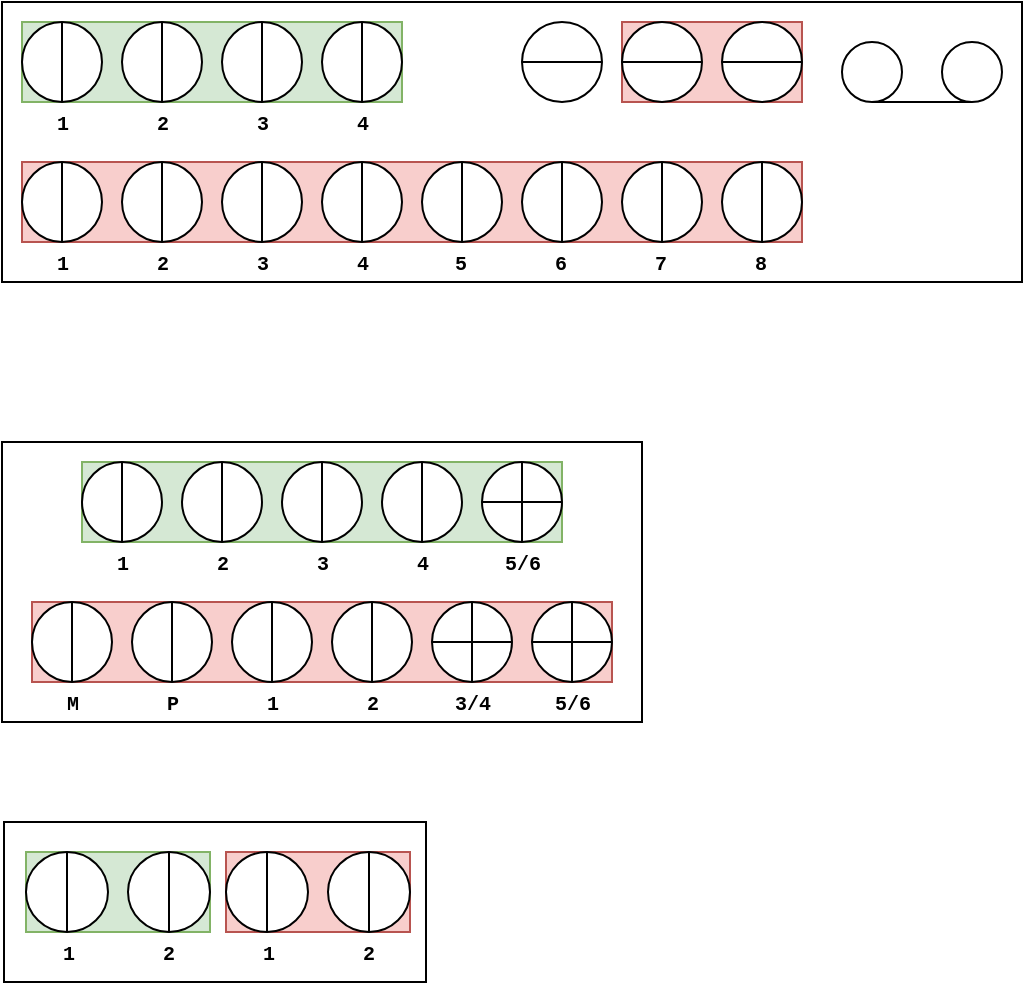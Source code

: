 <mxfile version="13.7.9" type="github">
  <diagram id="T0rFNiq_OgX8usC7l5FM" name="Page-1">
    <mxGraphModel dx="731" dy="662" grid="1" gridSize="10" guides="1" tooltips="1" connect="1" arrows="1" fold="1" page="1" pageScale="1" pageWidth="827" pageHeight="1169" math="0" shadow="0">
      <root>
        <mxCell id="0" />
        <mxCell id="1" parent="0" />
        <mxCell id="CBdwzcLFtsrTOGJNhiNT-50" value="" style="group" vertex="1" connectable="0" parent="1">
          <mxGeometry x="159" y="80" width="510" height="140" as="geometry" />
        </mxCell>
        <mxCell id="CBdwzcLFtsrTOGJNhiNT-32" value="" style="rounded=0;whiteSpace=wrap;html=1;" vertex="1" parent="CBdwzcLFtsrTOGJNhiNT-50">
          <mxGeometry width="510" height="140" as="geometry" />
        </mxCell>
        <mxCell id="CBdwzcLFtsrTOGJNhiNT-49" value="" style="group" vertex="1" connectable="0" parent="CBdwzcLFtsrTOGJNhiNT-50">
          <mxGeometry x="10" y="10" width="490" height="130" as="geometry" />
        </mxCell>
        <mxCell id="CBdwzcLFtsrTOGJNhiNT-25" value="" style="group" vertex="1" connectable="0" parent="CBdwzcLFtsrTOGJNhiNT-49">
          <mxGeometry x="410" y="10" width="80" height="30" as="geometry" />
        </mxCell>
        <mxCell id="CBdwzcLFtsrTOGJNhiNT-22" value="" style="shape=tapeData;whiteSpace=wrap;html=1;perimeter=ellipsePerimeter;" vertex="1" parent="CBdwzcLFtsrTOGJNhiNT-25">
          <mxGeometry width="30" height="30" as="geometry" />
        </mxCell>
        <mxCell id="CBdwzcLFtsrTOGJNhiNT-23" value="" style="shape=tapeData;whiteSpace=wrap;html=1;perimeter=ellipsePerimeter;flipH=1;" vertex="1" parent="CBdwzcLFtsrTOGJNhiNT-25">
          <mxGeometry x="50" width="30" height="30" as="geometry" />
        </mxCell>
        <mxCell id="CBdwzcLFtsrTOGJNhiNT-24" value="" style="endArrow=none;html=1;exitX=0.5;exitY=1;exitDx=0;exitDy=0;entryX=0.5;entryY=1;entryDx=0;entryDy=0;" edge="1" parent="CBdwzcLFtsrTOGJNhiNT-25" source="CBdwzcLFtsrTOGJNhiNT-22" target="CBdwzcLFtsrTOGJNhiNT-23">
          <mxGeometry width="50" height="50" relative="1" as="geometry">
            <mxPoint x="20" y="90" as="sourcePoint" />
            <mxPoint x="230" y="40" as="targetPoint" />
          </mxGeometry>
        </mxCell>
        <mxCell id="CBdwzcLFtsrTOGJNhiNT-16" value="" style="shape=lineEllipse;line=horizontal;perimeter=ellipsePerimeter;whiteSpace=wrap;html=1;backgroundOutline=1;" vertex="1" parent="CBdwzcLFtsrTOGJNhiNT-49">
          <mxGeometry x="250" width="40" height="40" as="geometry" />
        </mxCell>
        <mxCell id="CBdwzcLFtsrTOGJNhiNT-19" value="" style="group;fillColor=#f8cecc;strokeColor=#b85450;" vertex="1" connectable="0" parent="CBdwzcLFtsrTOGJNhiNT-49">
          <mxGeometry x="300" width="90" height="40" as="geometry" />
        </mxCell>
        <mxCell id="CBdwzcLFtsrTOGJNhiNT-13" value="" style="shape=lineEllipse;line=horizontal;perimeter=ellipsePerimeter;whiteSpace=wrap;html=1;backgroundOutline=1;" vertex="1" parent="CBdwzcLFtsrTOGJNhiNT-19">
          <mxGeometry x="50" width="40" height="40" as="geometry" />
        </mxCell>
        <mxCell id="CBdwzcLFtsrTOGJNhiNT-15" value="" style="shape=lineEllipse;line=horizontal;perimeter=ellipsePerimeter;whiteSpace=wrap;html=1;backgroundOutline=1;" vertex="1" parent="CBdwzcLFtsrTOGJNhiNT-19">
          <mxGeometry width="40" height="40" as="geometry" />
        </mxCell>
        <mxCell id="CBdwzcLFtsrTOGJNhiNT-47" value="" style="group" vertex="1" connectable="0" parent="CBdwzcLFtsrTOGJNhiNT-49">
          <mxGeometry width="190" height="60" as="geometry" />
        </mxCell>
        <mxCell id="CBdwzcLFtsrTOGJNhiNT-35" value="&lt;font style=&quot;font-size: 10px&quot; face=&quot;Courier New&quot;&gt;&lt;b&gt;1&lt;/b&gt;&lt;/font&gt;" style="text;html=1;resizable=0;autosize=1;align=center;verticalAlign=middle;points=[];fillColor=none;strokeColor=none;rounded=0;" vertex="1" parent="CBdwzcLFtsrTOGJNhiNT-47">
          <mxGeometry x="10" y="40" width="20" height="20" as="geometry" />
        </mxCell>
        <mxCell id="CBdwzcLFtsrTOGJNhiNT-20" value="" style="group;fillColor=#d5e8d4;strokeColor=#82b366;" vertex="1" connectable="0" parent="CBdwzcLFtsrTOGJNhiNT-47">
          <mxGeometry width="190" height="40" as="geometry" />
        </mxCell>
        <mxCell id="CBdwzcLFtsrTOGJNhiNT-10" value="" style="shape=lineEllipse;line=vertical;perimeter=ellipsePerimeter;whiteSpace=wrap;html=1;backgroundOutline=1;" vertex="1" parent="CBdwzcLFtsrTOGJNhiNT-20">
          <mxGeometry width="40" height="40" as="geometry" />
        </mxCell>
        <mxCell id="CBdwzcLFtsrTOGJNhiNT-11" value="" style="shape=lineEllipse;line=vertical;perimeter=ellipsePerimeter;whiteSpace=wrap;html=1;backgroundOutline=1;" vertex="1" parent="CBdwzcLFtsrTOGJNhiNT-20">
          <mxGeometry x="50" width="40" height="40" as="geometry" />
        </mxCell>
        <mxCell id="CBdwzcLFtsrTOGJNhiNT-12" value="" style="shape=lineEllipse;line=vertical;perimeter=ellipsePerimeter;whiteSpace=wrap;html=1;backgroundOutline=1;" vertex="1" parent="CBdwzcLFtsrTOGJNhiNT-20">
          <mxGeometry x="100" width="40" height="40" as="geometry" />
        </mxCell>
        <mxCell id="CBdwzcLFtsrTOGJNhiNT-14" value="" style="shape=lineEllipse;line=vertical;perimeter=ellipsePerimeter;whiteSpace=wrap;html=1;backgroundOutline=1;" vertex="1" parent="CBdwzcLFtsrTOGJNhiNT-20">
          <mxGeometry x="150" width="40" height="40" as="geometry" />
        </mxCell>
        <mxCell id="CBdwzcLFtsrTOGJNhiNT-36" value="&lt;font style=&quot;font-size: 10px&quot; face=&quot;Courier New&quot;&gt;&lt;b&gt;2&lt;/b&gt;&lt;/font&gt;" style="text;html=1;resizable=0;autosize=1;align=center;verticalAlign=middle;points=[];fillColor=none;strokeColor=none;rounded=0;" vertex="1" parent="CBdwzcLFtsrTOGJNhiNT-47">
          <mxGeometry x="60" y="40" width="20" height="20" as="geometry" />
        </mxCell>
        <mxCell id="CBdwzcLFtsrTOGJNhiNT-37" value="&lt;font style=&quot;font-size: 10px&quot;&gt;&lt;b&gt;&lt;font style=&quot;font-size: 10px&quot; face=&quot;Courier New&quot;&gt;3&lt;/font&gt;&lt;/b&gt;&lt;/font&gt;" style="text;html=1;resizable=0;autosize=1;align=center;verticalAlign=middle;points=[];fillColor=none;strokeColor=none;rounded=0;" vertex="1" parent="CBdwzcLFtsrTOGJNhiNT-47">
          <mxGeometry x="110" y="40" width="20" height="20" as="geometry" />
        </mxCell>
        <mxCell id="CBdwzcLFtsrTOGJNhiNT-38" value="&lt;font style=&quot;font-size: 10px&quot; face=&quot;Courier New&quot;&gt;&lt;b&gt;4&lt;/b&gt;&lt;/font&gt;" style="text;html=1;resizable=0;autosize=1;align=center;verticalAlign=middle;points=[];fillColor=none;strokeColor=none;rounded=0;" vertex="1" parent="CBdwzcLFtsrTOGJNhiNT-47">
          <mxGeometry x="160" y="40" width="20" height="20" as="geometry" />
        </mxCell>
        <mxCell id="CBdwzcLFtsrTOGJNhiNT-48" value="" style="group" vertex="1" connectable="0" parent="CBdwzcLFtsrTOGJNhiNT-49">
          <mxGeometry y="70" width="390" height="60" as="geometry" />
        </mxCell>
        <mxCell id="CBdwzcLFtsrTOGJNhiNT-18" value="" style="group;fillColor=#f8cecc;strokeColor=#b85450;" vertex="1" connectable="0" parent="CBdwzcLFtsrTOGJNhiNT-48">
          <mxGeometry width="390" height="40" as="geometry" />
        </mxCell>
        <mxCell id="CBdwzcLFtsrTOGJNhiNT-1" value="" style="shape=lineEllipse;line=vertical;perimeter=ellipsePerimeter;whiteSpace=wrap;html=1;backgroundOutline=1;" vertex="1" parent="CBdwzcLFtsrTOGJNhiNT-18">
          <mxGeometry width="40" height="40" as="geometry" />
        </mxCell>
        <mxCell id="CBdwzcLFtsrTOGJNhiNT-2" value="" style="shape=lineEllipse;line=vertical;perimeter=ellipsePerimeter;whiteSpace=wrap;html=1;backgroundOutline=1;" vertex="1" parent="CBdwzcLFtsrTOGJNhiNT-18">
          <mxGeometry x="50" width="40" height="40" as="geometry" />
        </mxCell>
        <mxCell id="CBdwzcLFtsrTOGJNhiNT-3" value="" style="shape=lineEllipse;line=vertical;perimeter=ellipsePerimeter;whiteSpace=wrap;html=1;backgroundOutline=1;" vertex="1" parent="CBdwzcLFtsrTOGJNhiNT-18">
          <mxGeometry x="100" width="40" height="40" as="geometry" />
        </mxCell>
        <mxCell id="CBdwzcLFtsrTOGJNhiNT-4" value="" style="shape=lineEllipse;line=vertical;perimeter=ellipsePerimeter;whiteSpace=wrap;html=1;backgroundOutline=1;" vertex="1" parent="CBdwzcLFtsrTOGJNhiNT-18">
          <mxGeometry x="350" width="40" height="40" as="geometry" />
        </mxCell>
        <mxCell id="CBdwzcLFtsrTOGJNhiNT-5" value="" style="shape=lineEllipse;line=vertical;perimeter=ellipsePerimeter;whiteSpace=wrap;html=1;backgroundOutline=1;" vertex="1" parent="CBdwzcLFtsrTOGJNhiNT-18">
          <mxGeometry x="150" width="40" height="40" as="geometry" />
        </mxCell>
        <mxCell id="CBdwzcLFtsrTOGJNhiNT-6" value="" style="shape=lineEllipse;line=vertical;perimeter=ellipsePerimeter;whiteSpace=wrap;html=1;backgroundOutline=1;" vertex="1" parent="CBdwzcLFtsrTOGJNhiNT-18">
          <mxGeometry x="300" width="40" height="40" as="geometry" />
        </mxCell>
        <mxCell id="CBdwzcLFtsrTOGJNhiNT-7" value="" style="shape=lineEllipse;line=vertical;perimeter=ellipsePerimeter;whiteSpace=wrap;html=1;backgroundOutline=1;" vertex="1" parent="CBdwzcLFtsrTOGJNhiNT-18">
          <mxGeometry x="250" width="40" height="40" as="geometry" />
        </mxCell>
        <mxCell id="CBdwzcLFtsrTOGJNhiNT-8" value="" style="shape=lineEllipse;line=vertical;perimeter=ellipsePerimeter;whiteSpace=wrap;html=1;backgroundOutline=1;" vertex="1" parent="CBdwzcLFtsrTOGJNhiNT-18">
          <mxGeometry x="200" width="40" height="40" as="geometry" />
        </mxCell>
        <mxCell id="CBdwzcLFtsrTOGJNhiNT-39" value="&lt;font style=&quot;font-size: 10px&quot; face=&quot;Courier New&quot;&gt;&lt;b&gt;1&lt;/b&gt;&lt;/font&gt;" style="text;html=1;resizable=0;autosize=1;align=center;verticalAlign=middle;points=[];fillColor=none;strokeColor=none;rounded=0;" vertex="1" parent="CBdwzcLFtsrTOGJNhiNT-48">
          <mxGeometry x="10" y="40" width="20" height="20" as="geometry" />
        </mxCell>
        <mxCell id="CBdwzcLFtsrTOGJNhiNT-40" value="&lt;font style=&quot;font-size: 10px&quot; face=&quot;Courier New&quot;&gt;&lt;b&gt;2&lt;/b&gt;&lt;/font&gt;" style="text;html=1;resizable=0;autosize=1;align=center;verticalAlign=middle;points=[];fillColor=none;strokeColor=none;rounded=0;" vertex="1" parent="CBdwzcLFtsrTOGJNhiNT-48">
          <mxGeometry x="60" y="40" width="20" height="20" as="geometry" />
        </mxCell>
        <mxCell id="CBdwzcLFtsrTOGJNhiNT-41" value="&lt;font style=&quot;font-size: 10px&quot;&gt;&lt;b&gt;&lt;font style=&quot;font-size: 10px&quot; face=&quot;Courier New&quot;&gt;3&lt;/font&gt;&lt;/b&gt;&lt;/font&gt;" style="text;html=1;resizable=0;autosize=1;align=center;verticalAlign=middle;points=[];fillColor=none;strokeColor=none;rounded=0;" vertex="1" parent="CBdwzcLFtsrTOGJNhiNT-48">
          <mxGeometry x="110" y="40" width="20" height="20" as="geometry" />
        </mxCell>
        <mxCell id="CBdwzcLFtsrTOGJNhiNT-42" value="&lt;font style=&quot;font-size: 10px&quot; face=&quot;Courier New&quot;&gt;&lt;b&gt;4&lt;/b&gt;&lt;/font&gt;" style="text;html=1;resizable=0;autosize=1;align=center;verticalAlign=middle;points=[];fillColor=none;strokeColor=none;rounded=0;" vertex="1" parent="CBdwzcLFtsrTOGJNhiNT-48">
          <mxGeometry x="160" y="40" width="20" height="20" as="geometry" />
        </mxCell>
        <mxCell id="CBdwzcLFtsrTOGJNhiNT-43" value="&lt;font style=&quot;font-size: 10px&quot; face=&quot;Courier New&quot;&gt;&lt;b&gt;&lt;font style=&quot;font-size: 10px&quot;&gt;5&lt;/font&gt;&lt;/b&gt;&lt;/font&gt;" style="text;html=1;resizable=0;autosize=1;align=center;verticalAlign=middle;points=[];fillColor=none;strokeColor=none;rounded=0;" vertex="1" parent="CBdwzcLFtsrTOGJNhiNT-48">
          <mxGeometry x="209" y="40" width="20" height="20" as="geometry" />
        </mxCell>
        <mxCell id="CBdwzcLFtsrTOGJNhiNT-44" value="&lt;font style=&quot;font-size: 10px&quot; face=&quot;Courier New&quot;&gt;&lt;b&gt;6&lt;/b&gt;&lt;/font&gt;" style="text;html=1;resizable=0;autosize=1;align=center;verticalAlign=middle;points=[];fillColor=none;strokeColor=none;rounded=0;" vertex="1" parent="CBdwzcLFtsrTOGJNhiNT-48">
          <mxGeometry x="259" y="40" width="20" height="20" as="geometry" />
        </mxCell>
        <mxCell id="CBdwzcLFtsrTOGJNhiNT-45" value="&lt;font style=&quot;font-size: 10px&quot; face=&quot;Courier New&quot;&gt;&lt;b&gt;7&lt;/b&gt;&lt;/font&gt;" style="text;html=1;resizable=0;autosize=1;align=center;verticalAlign=middle;points=[];fillColor=none;strokeColor=none;rounded=0;" vertex="1" parent="CBdwzcLFtsrTOGJNhiNT-48">
          <mxGeometry x="309" y="40" width="20" height="20" as="geometry" />
        </mxCell>
        <mxCell id="CBdwzcLFtsrTOGJNhiNT-46" value="&lt;font style=&quot;font-size: 10px&quot; face=&quot;Courier New&quot;&gt;&lt;b&gt;8&lt;/b&gt;&lt;/font&gt;" style="text;html=1;resizable=0;autosize=1;align=center;verticalAlign=middle;points=[];fillColor=none;strokeColor=none;rounded=0;" vertex="1" parent="CBdwzcLFtsrTOGJNhiNT-48">
          <mxGeometry x="359" y="40" width="20" height="20" as="geometry" />
        </mxCell>
        <mxCell id="CBdwzcLFtsrTOGJNhiNT-100" value="" style="group" vertex="1" connectable="0" parent="1">
          <mxGeometry x="159" y="300" width="320" height="140" as="geometry" />
        </mxCell>
        <mxCell id="CBdwzcLFtsrTOGJNhiNT-99" value="" style="rounded=0;whiteSpace=wrap;html=1;" vertex="1" parent="CBdwzcLFtsrTOGJNhiNT-100">
          <mxGeometry width="320" height="140" as="geometry" />
        </mxCell>
        <mxCell id="CBdwzcLFtsrTOGJNhiNT-75" value="" style="group" vertex="1" connectable="0" parent="CBdwzcLFtsrTOGJNhiNT-100">
          <mxGeometry x="15" y="80" width="290" height="60" as="geometry" />
        </mxCell>
        <mxCell id="CBdwzcLFtsrTOGJNhiNT-61" value="&lt;font style=&quot;font-size: 10px&quot; face=&quot;Courier New&quot;&gt;&lt;b&gt;P&lt;/b&gt;&lt;/font&gt;" style="text;html=1;resizable=0;autosize=1;align=center;verticalAlign=middle;points=[];fillColor=none;strokeColor=none;rounded=0;" vertex="1" parent="CBdwzcLFtsrTOGJNhiNT-75">
          <mxGeometry x="60" y="40" width="20" height="20" as="geometry" />
        </mxCell>
        <mxCell id="CBdwzcLFtsrTOGJNhiNT-57" value="&lt;font style=&quot;font-size: 10px&quot; face=&quot;Courier New&quot;&gt;&lt;b&gt;2&lt;/b&gt;&lt;/font&gt;" style="text;html=1;resizable=0;autosize=1;align=center;verticalAlign=middle;points=[];fillColor=none;strokeColor=none;rounded=0;" vertex="1" parent="CBdwzcLFtsrTOGJNhiNT-75">
          <mxGeometry x="160" y="40" width="20" height="20" as="geometry" />
        </mxCell>
        <mxCell id="CBdwzcLFtsrTOGJNhiNT-56" value="&lt;font style=&quot;font-size: 10px&quot; face=&quot;Courier New&quot;&gt;&lt;b&gt;1&lt;/b&gt;&lt;/font&gt;" style="text;html=1;resizable=0;autosize=1;align=center;verticalAlign=middle;points=[];fillColor=none;strokeColor=none;rounded=0;" vertex="1" parent="CBdwzcLFtsrTOGJNhiNT-75">
          <mxGeometry x="110" y="40" width="20" height="20" as="geometry" />
        </mxCell>
        <mxCell id="CBdwzcLFtsrTOGJNhiNT-68" value="&lt;font style=&quot;font-size: 10px&quot; face=&quot;Courier New&quot;&gt;&lt;b&gt;M&lt;/b&gt;&lt;/font&gt;" style="text;html=1;resizable=0;autosize=1;align=center;verticalAlign=middle;points=[];fillColor=none;strokeColor=none;rounded=0;" vertex="1" parent="CBdwzcLFtsrTOGJNhiNT-75">
          <mxGeometry x="10" y="40" width="20" height="20" as="geometry" />
        </mxCell>
        <mxCell id="CBdwzcLFtsrTOGJNhiNT-72" value="&lt;font style=&quot;font-size: 10px&quot; face=&quot;Courier New&quot;&gt;&lt;b&gt;3/4&lt;/b&gt;&lt;/font&gt;" style="text;html=1;resizable=0;autosize=1;align=center;verticalAlign=middle;points=[];fillColor=none;strokeColor=none;rounded=0;" vertex="1" parent="CBdwzcLFtsrTOGJNhiNT-75">
          <mxGeometry x="205" y="40" width="30" height="20" as="geometry" />
        </mxCell>
        <mxCell id="CBdwzcLFtsrTOGJNhiNT-73" value="&lt;font style=&quot;font-size: 10px&quot; face=&quot;Courier New&quot;&gt;&lt;b&gt;5/6&lt;/b&gt;&lt;/font&gt;" style="text;html=1;resizable=0;autosize=1;align=center;verticalAlign=middle;points=[];fillColor=none;strokeColor=none;rounded=0;" vertex="1" parent="CBdwzcLFtsrTOGJNhiNT-75">
          <mxGeometry x="255" y="40" width="30" height="20" as="geometry" />
        </mxCell>
        <mxCell id="CBdwzcLFtsrTOGJNhiNT-74" value="" style="group;fillColor=#f8cecc;strokeColor=#b85450;" vertex="1" connectable="0" parent="CBdwzcLFtsrTOGJNhiNT-75">
          <mxGeometry width="290" height="40" as="geometry" />
        </mxCell>
        <mxCell id="CBdwzcLFtsrTOGJNhiNT-54" value="" style="shape=lineEllipse;line=vertical;perimeter=ellipsePerimeter;whiteSpace=wrap;html=1;backgroundOutline=1;" vertex="1" parent="CBdwzcLFtsrTOGJNhiNT-74">
          <mxGeometry x="50" width="40" height="40" as="geometry" />
        </mxCell>
        <mxCell id="CBdwzcLFtsrTOGJNhiNT-51" value="" style="shape=orEllipse;perimeter=ellipsePerimeter;whiteSpace=wrap;html=1;backgroundOutline=1;" vertex="1" parent="CBdwzcLFtsrTOGJNhiNT-74">
          <mxGeometry x="250" width="40" height="40" as="geometry" />
        </mxCell>
        <mxCell id="CBdwzcLFtsrTOGJNhiNT-52" value="" style="shape=orEllipse;perimeter=ellipsePerimeter;whiteSpace=wrap;html=1;backgroundOutline=1;" vertex="1" parent="CBdwzcLFtsrTOGJNhiNT-74">
          <mxGeometry x="200" width="40" height="40" as="geometry" />
        </mxCell>
        <mxCell id="CBdwzcLFtsrTOGJNhiNT-67" value="" style="shape=lineEllipse;line=vertical;perimeter=ellipsePerimeter;whiteSpace=wrap;html=1;backgroundOutline=1;" vertex="1" parent="CBdwzcLFtsrTOGJNhiNT-74">
          <mxGeometry width="40" height="40" as="geometry" />
        </mxCell>
        <mxCell id="CBdwzcLFtsrTOGJNhiNT-70" value="" style="shape=lineEllipse;line=vertical;perimeter=ellipsePerimeter;whiteSpace=wrap;html=1;backgroundOutline=1;" vertex="1" parent="CBdwzcLFtsrTOGJNhiNT-74">
          <mxGeometry x="100" width="40" height="40" as="geometry" />
        </mxCell>
        <mxCell id="CBdwzcLFtsrTOGJNhiNT-71" value="" style="shape=lineEllipse;line=vertical;perimeter=ellipsePerimeter;whiteSpace=wrap;html=1;backgroundOutline=1;" vertex="1" parent="CBdwzcLFtsrTOGJNhiNT-74">
          <mxGeometry x="150" width="40" height="40" as="geometry" />
        </mxCell>
        <mxCell id="CBdwzcLFtsrTOGJNhiNT-98" value="" style="group;container=1;" vertex="1" connectable="0" parent="CBdwzcLFtsrTOGJNhiNT-100">
          <mxGeometry x="40" y="10" width="240" height="60" as="geometry" />
        </mxCell>
        <mxCell id="CBdwzcLFtsrTOGJNhiNT-83" value="&lt;font style=&quot;font-size: 10px&quot; face=&quot;Courier New&quot;&gt;&lt;b&gt;1&lt;/b&gt;&lt;/font&gt;" style="text;html=1;resizable=0;autosize=1;align=center;verticalAlign=middle;points=[];fillColor=none;strokeColor=none;rounded=0;" vertex="1" parent="CBdwzcLFtsrTOGJNhiNT-98">
          <mxGeometry x="10" y="40" width="20" height="20" as="geometry" />
        </mxCell>
        <mxCell id="CBdwzcLFtsrTOGJNhiNT-86" value="&lt;font style=&quot;font-size: 10px&quot; face=&quot;Courier New&quot;&gt;&lt;b&gt;5/6&lt;/b&gt;&lt;/font&gt;" style="text;html=1;resizable=0;autosize=1;align=center;verticalAlign=middle;points=[];fillColor=none;strokeColor=none;rounded=0;" vertex="1" parent="CBdwzcLFtsrTOGJNhiNT-98">
          <mxGeometry x="205" y="40" width="30" height="20" as="geometry" />
        </mxCell>
        <mxCell id="CBdwzcLFtsrTOGJNhiNT-88" value="&lt;font style=&quot;font-size: 10px&quot; face=&quot;Courier New&quot;&gt;&lt;b&gt;2&lt;/b&gt;&lt;/font&gt;" style="text;html=1;resizable=0;autosize=1;align=center;verticalAlign=middle;points=[];fillColor=none;strokeColor=none;rounded=0;" vertex="1" parent="CBdwzcLFtsrTOGJNhiNT-98">
          <mxGeometry x="60" y="40" width="20" height="20" as="geometry" />
        </mxCell>
        <mxCell id="CBdwzcLFtsrTOGJNhiNT-89" value="&lt;font style=&quot;font-size: 10px&quot;&gt;&lt;b&gt;&lt;font style=&quot;font-size: 10px&quot; face=&quot;Courier New&quot;&gt;3&lt;/font&gt;&lt;/b&gt;&lt;/font&gt;" style="text;html=1;resizable=0;autosize=1;align=center;verticalAlign=middle;points=[];fillColor=none;strokeColor=none;rounded=0;" vertex="1" parent="CBdwzcLFtsrTOGJNhiNT-98">
          <mxGeometry x="110" y="40" width="20" height="20" as="geometry" />
        </mxCell>
        <mxCell id="CBdwzcLFtsrTOGJNhiNT-90" value="&lt;font style=&quot;font-size: 10px&quot; face=&quot;Courier New&quot;&gt;&lt;b&gt;4&lt;/b&gt;&lt;/font&gt;" style="text;html=1;resizable=0;autosize=1;align=center;verticalAlign=middle;points=[];fillColor=none;strokeColor=none;rounded=0;" vertex="1" parent="CBdwzcLFtsrTOGJNhiNT-98">
          <mxGeometry x="160" y="40" width="20" height="20" as="geometry" />
        </mxCell>
        <mxCell id="CBdwzcLFtsrTOGJNhiNT-97" value="" style="group;fillColor=#d5e8d4;strokeColor=#82b366;" vertex="1" connectable="0" parent="CBdwzcLFtsrTOGJNhiNT-98">
          <mxGeometry width="240" height="40" as="geometry" />
        </mxCell>
        <mxCell id="CBdwzcLFtsrTOGJNhiNT-53" value="" style="shape=orEllipse;perimeter=ellipsePerimeter;whiteSpace=wrap;html=1;backgroundOutline=1;" vertex="1" parent="CBdwzcLFtsrTOGJNhiNT-97">
          <mxGeometry x="200" width="40" height="40" as="geometry" />
        </mxCell>
        <mxCell id="CBdwzcLFtsrTOGJNhiNT-81" value="" style="shape=lineEllipse;line=vertical;perimeter=ellipsePerimeter;whiteSpace=wrap;html=1;backgroundOutline=1;" vertex="1" parent="CBdwzcLFtsrTOGJNhiNT-97">
          <mxGeometry width="40" height="40" as="geometry" />
        </mxCell>
        <mxCell id="CBdwzcLFtsrTOGJNhiNT-82" value="" style="shape=lineEllipse;line=vertical;perimeter=ellipsePerimeter;whiteSpace=wrap;html=1;backgroundOutline=1;" vertex="1" parent="CBdwzcLFtsrTOGJNhiNT-97">
          <mxGeometry x="50" width="40" height="40" as="geometry" />
        </mxCell>
        <mxCell id="CBdwzcLFtsrTOGJNhiNT-84" value="" style="shape=lineEllipse;line=vertical;perimeter=ellipsePerimeter;whiteSpace=wrap;html=1;backgroundOutline=1;" vertex="1" parent="CBdwzcLFtsrTOGJNhiNT-97">
          <mxGeometry x="100" width="40" height="40" as="geometry" />
        </mxCell>
        <mxCell id="CBdwzcLFtsrTOGJNhiNT-85" value="" style="shape=lineEllipse;line=vertical;perimeter=ellipsePerimeter;whiteSpace=wrap;html=1;backgroundOutline=1;" vertex="1" parent="CBdwzcLFtsrTOGJNhiNT-97">
          <mxGeometry x="150" width="40" height="40" as="geometry" />
        </mxCell>
        <mxCell id="CBdwzcLFtsrTOGJNhiNT-120" value="" style="group" vertex="1" connectable="0" parent="1">
          <mxGeometry x="160" y="490" width="211" height="80" as="geometry" />
        </mxCell>
        <mxCell id="CBdwzcLFtsrTOGJNhiNT-119" value="" style="rounded=0;whiteSpace=wrap;html=1;" vertex="1" parent="CBdwzcLFtsrTOGJNhiNT-120">
          <mxGeometry width="211" height="80" as="geometry" />
        </mxCell>
        <mxCell id="CBdwzcLFtsrTOGJNhiNT-118" value="" style="group" vertex="1" connectable="0" parent="CBdwzcLFtsrTOGJNhiNT-120">
          <mxGeometry x="11" y="15" width="192" height="60" as="geometry" />
        </mxCell>
        <mxCell id="CBdwzcLFtsrTOGJNhiNT-116" value="" style="group" vertex="1" connectable="0" parent="CBdwzcLFtsrTOGJNhiNT-118">
          <mxGeometry width="92" height="60" as="geometry" />
        </mxCell>
        <mxCell id="CBdwzcLFtsrTOGJNhiNT-105" value="" style="group;fillColor=#d5e8d4;strokeColor=#82b366;" vertex="1" connectable="0" parent="CBdwzcLFtsrTOGJNhiNT-116">
          <mxGeometry width="92" height="40" as="geometry" />
        </mxCell>
        <mxCell id="CBdwzcLFtsrTOGJNhiNT-101" value="" style="shape=lineEllipse;line=vertical;perimeter=ellipsePerimeter;whiteSpace=wrap;html=1;backgroundOutline=1;" vertex="1" parent="CBdwzcLFtsrTOGJNhiNT-105">
          <mxGeometry width="41" height="40" as="geometry" />
        </mxCell>
        <mxCell id="CBdwzcLFtsrTOGJNhiNT-102" value="" style="shape=lineEllipse;line=vertical;perimeter=ellipsePerimeter;whiteSpace=wrap;html=1;backgroundOutline=1;" vertex="1" parent="CBdwzcLFtsrTOGJNhiNT-105">
          <mxGeometry x="51" width="41" height="40" as="geometry" />
        </mxCell>
        <mxCell id="CBdwzcLFtsrTOGJNhiNT-107" value="&lt;font style=&quot;font-size: 10px&quot; face=&quot;Courier New&quot;&gt;&lt;b&gt;1&lt;/b&gt;&lt;/font&gt;" style="text;html=1;resizable=0;autosize=1;align=center;verticalAlign=middle;points=[];fillColor=none;strokeColor=none;rounded=0;" vertex="1" parent="CBdwzcLFtsrTOGJNhiNT-116">
          <mxGeometry x="11" y="40" width="20" height="20" as="geometry" />
        </mxCell>
        <mxCell id="CBdwzcLFtsrTOGJNhiNT-108" value="&lt;font style=&quot;font-size: 10px&quot; face=&quot;Courier New&quot;&gt;&lt;b&gt;2&lt;/b&gt;&lt;/font&gt;" style="text;html=1;resizable=0;autosize=1;align=center;verticalAlign=middle;points=[];fillColor=none;strokeColor=none;rounded=0;" vertex="1" parent="CBdwzcLFtsrTOGJNhiNT-116">
          <mxGeometry x="61" y="40" width="20" height="20" as="geometry" />
        </mxCell>
        <mxCell id="CBdwzcLFtsrTOGJNhiNT-117" value="" style="group" vertex="1" connectable="0" parent="CBdwzcLFtsrTOGJNhiNT-118">
          <mxGeometry x="100" width="92" height="60" as="geometry" />
        </mxCell>
        <mxCell id="CBdwzcLFtsrTOGJNhiNT-111" value="" style="group;fillColor=#f8cecc;strokeColor=#b85450;" vertex="1" connectable="0" parent="CBdwzcLFtsrTOGJNhiNT-117">
          <mxGeometry width="92" height="40" as="geometry" />
        </mxCell>
        <mxCell id="CBdwzcLFtsrTOGJNhiNT-112" value="" style="shape=lineEllipse;line=vertical;perimeter=ellipsePerimeter;whiteSpace=wrap;html=1;backgroundOutline=1;" vertex="1" parent="CBdwzcLFtsrTOGJNhiNT-111">
          <mxGeometry width="41" height="40" as="geometry" />
        </mxCell>
        <mxCell id="CBdwzcLFtsrTOGJNhiNT-113" value="" style="shape=lineEllipse;line=vertical;perimeter=ellipsePerimeter;whiteSpace=wrap;html=1;backgroundOutline=1;" vertex="1" parent="CBdwzcLFtsrTOGJNhiNT-111">
          <mxGeometry x="51" width="41" height="40" as="geometry" />
        </mxCell>
        <mxCell id="CBdwzcLFtsrTOGJNhiNT-114" value="&lt;font style=&quot;font-size: 10px&quot; face=&quot;Courier New&quot;&gt;&lt;b&gt;1&lt;/b&gt;&lt;/font&gt;" style="text;html=1;resizable=0;autosize=1;align=center;verticalAlign=middle;points=[];fillColor=none;strokeColor=none;rounded=0;" vertex="1" parent="CBdwzcLFtsrTOGJNhiNT-117">
          <mxGeometry x="11" y="40" width="20" height="20" as="geometry" />
        </mxCell>
        <mxCell id="CBdwzcLFtsrTOGJNhiNT-115" value="&lt;font style=&quot;font-size: 10px&quot; face=&quot;Courier New&quot;&gt;&lt;b&gt;2&lt;/b&gt;&lt;/font&gt;" style="text;html=1;resizable=0;autosize=1;align=center;verticalAlign=middle;points=[];fillColor=none;strokeColor=none;rounded=0;" vertex="1" parent="CBdwzcLFtsrTOGJNhiNT-117">
          <mxGeometry x="61" y="40" width="20" height="20" as="geometry" />
        </mxCell>
      </root>
    </mxGraphModel>
  </diagram>
</mxfile>
